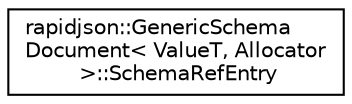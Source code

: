 digraph "Graphical Class Hierarchy"
{
 // INTERACTIVE_SVG=YES
 // LATEX_PDF_SIZE
  edge [fontname="Helvetica",fontsize="10",labelfontname="Helvetica",labelfontsize="10"];
  node [fontname="Helvetica",fontsize="10",shape=record];
  rankdir="LR";
  Node0 [label="rapidjson::GenericSchema\lDocument\< ValueT, Allocator\l \>::SchemaRefEntry",height=0.2,width=0.4,color="black", fillcolor="white", style="filled",URL="$structrapidjson_1_1_generic_schema_document_1_1_schema_ref_entry.html",tooltip=" "];
}
